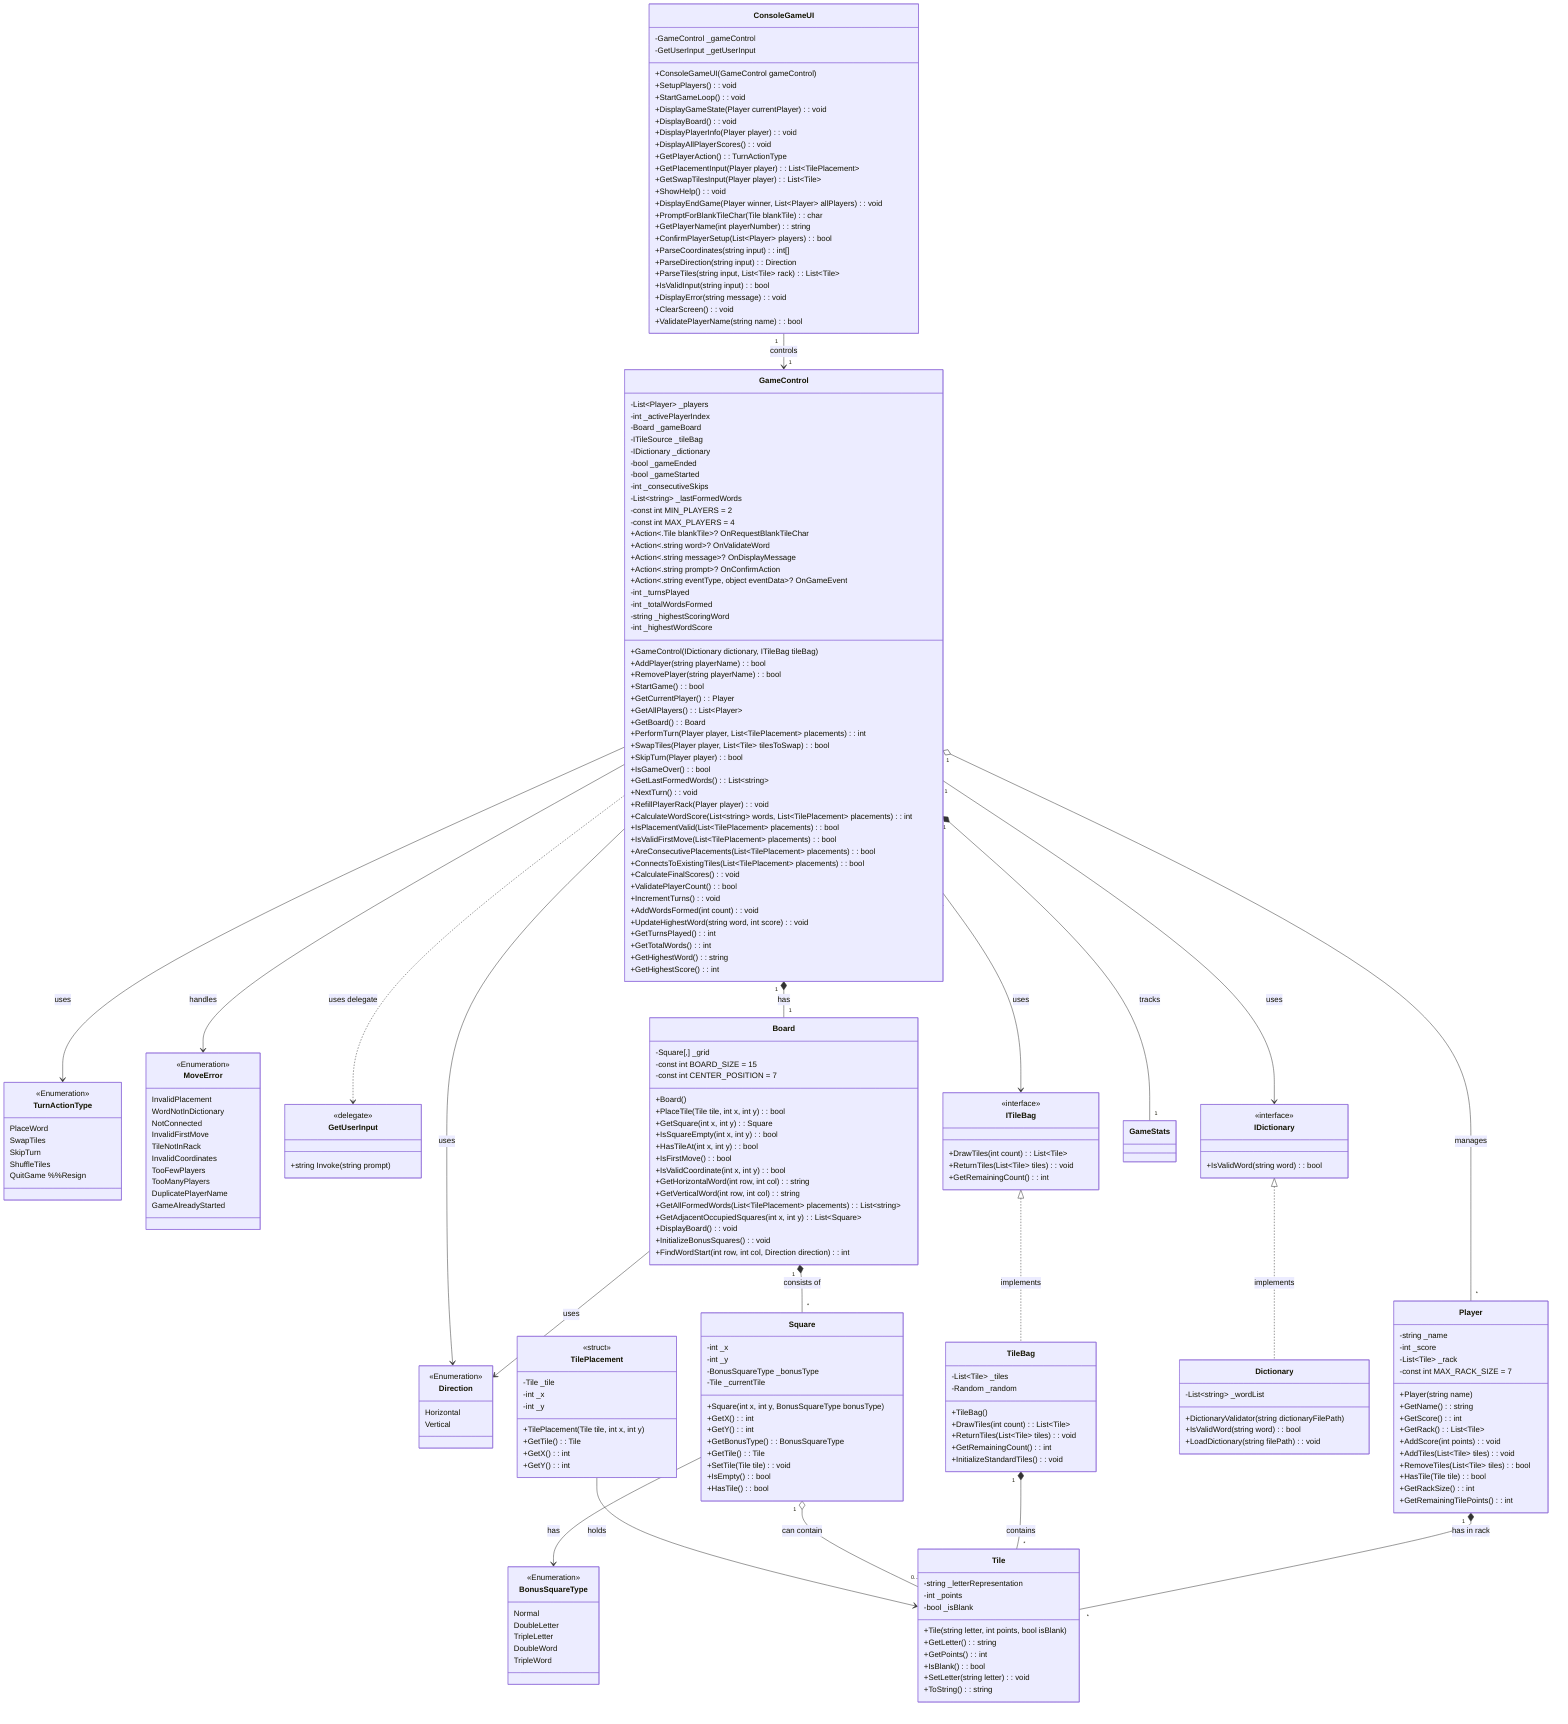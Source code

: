 classDiagram
    direction TB

    %% ENUMS
    class BonusSquareType {
        <<Enumeration>>
        Normal
        DoubleLetter
        TripleLetter
        DoubleWord
        TripleWord
    }

    class TurnActionType {
        <<Enumeration>>
        PlaceWord
        SwapTiles
        SkipTurn
        %% ShowHelp
        ShuffleTiles
        QuitGame %%Resign
    }

    class Direction {
        <<Enumeration>>
        Horizontal
        Vertical
    }

    class MoveError {
        <<Enumeration>>
        InvalidPlacement
        WordNotInDictionary
        NotConnected
        InvalidFirstMove
        TileNotInRack
        InvalidCoordinates
        TooFewPlayers
        TooManyPlayers
        DuplicatePlayerName
        GameAlreadyStarted
    }

    %% %% DELEGATES
    %% class RequestBlankTileChar {
    %%     <<delegate>>
    %%     +char Invoke(Tile blankTile)
    %% }
    
    %% class ValidateWord {
    %%     <<delegate>>
    %%     +bool Invoke(string word)
    %% }
    
    %% class DisplayMessage {
    %%     <<delegate>>
    %%     +void Invoke(string message)
    %% }
    
    %% class ConfirmAction {
    %%     <<delegate>>
    %%     +bool Invoke(string prompt)
    %% }
    
    %% class NotifyGameEvent {
    %%     <<delegate>>
    %%     +void Invoke(string eventType, object eventData)
    %% }
    
    class GetUserInput {
        <<delegate>>
        +string Invoke(string prompt)
    }

    %% INTERFACES
    class IDictionary {
        <<interface>>
        +IsValidWord(string word) : bool
    }

    class ITileBag {
        <<interface>>
        +DrawTiles(int count) : List~Tile~
        +ReturnTiles(List~Tile~ tiles) : void
        +GetRemainingCount() : int
    }

    %% CORE GAME CLASSES
    class GameControl {
        -List~Player~ _players
        -int _activePlayerIndex
        -Board _gameBoard
        -ITileSource _tileBag
        -IDictionary _dictionary
        -bool _gameEnded
        -bool _gameStarted
        %% -bool _isFirstMove
        -int _consecutiveSkips
        -List~string~ _lastFormedWords
        %% -Player _winner
        -const int MIN_PLAYERS = 2
        -const int MAX_PLAYERS = 4

        +Action<.Tile blankTile>? OnRequestBlankTileChar
        +Action<.string word>? OnValidateWord
        +Action<.string message>? OnDisplayMessage
        +Action<.string prompt>? OnConfirmAction
        +Action<.string eventType, object eventData>? OnGameEvent
        %% +RequestBlankTileChar OnRequestBlankTileChar
        %% +ValidateWord OnValidateWord
        %% +DisplayMessage OnDisplayMessage
        %% +ConfirmAction OnConfirmAction
        %% +NotifyGameEvent OnGameEvent

        +GameControl(IDictionary dictionary, ITileBag tileBag)
        +AddPlayer(string playerName) : bool
        +RemovePlayer(string playerName) : bool
        %% +GetPlayerCount() : int
        %% +CanStartGame() : bool
        +StartGame() : bool
        +GetCurrentPlayer() : Player
        +GetAllPlayers() : List~Player~
        +GetBoard() : Board
        +PerformTurn(Player player, List~TilePlacement~ placements) : int
        +SwapTiles(Player player, List~Tile~ tilesToSwap) : bool
        +SkipTurn(Player player) : bool
        +IsGameOver() : bool
        %% +GetWinner() : Player
        +GetLastFormedWords() : List~string~
        +NextTurn() : void
        +RefillPlayerRack(Player player) : void
        +CalculateWordScore(List~string~ words, List~TilePlacement~ placements) : int
        +IsPlacementValid(List~TilePlacement~ placements) : bool
        +IsValidFirstMove(List~TilePlacement~ placements) : bool
        +AreConsecutivePlacements(List~TilePlacement~ placements) : bool
        +ConnectsToExistingTiles(List~TilePlacement~ placements) : bool
        %% +CheckEndGameConditions() : void
        +CalculateFinalScores() : void
        +ValidatePlayerCount() : bool
        %% +IsPlayerNameUnique(string name) : bool
    }

    class Player {
        -string _name
        -int _score
        -List~Tile~ _rack
        -const int MAX_RACK_SIZE = 7

        +Player(string name)
        +GetName() : string
        +GetScore() : int
        +GetRack() : List~Tile~
        +AddScore(int points) : void
        +AddTiles(List~Tile~ tiles) : void
        +RemoveTiles(List~Tile~ tiles) : bool
        +HasTile(Tile tile) : bool
        +GetRackSize() : int
        +GetRemainingTilePoints() : int
    }

    class Tile {
        -string _letterRepresentation
        -int _points
        -bool _isBlank

        +Tile(string letter, int points, bool isBlank)
        +GetLetter() : string
        +GetPoints() : int
        +IsBlank() : bool
        +SetLetter(string letter) : void
        +ToString() : string
    }

    class TileBag {
        -List~Tile~ _tiles
        -Random _random

        +TileBag()
        +DrawTiles(int count) : List~Tile~
        +ReturnTiles(List~Tile~ tiles) : void
        +GetRemainingCount() : int
        +InitializeStandardTiles() : void
    }

    class Board {
        -Square[,] _grid
        -const int BOARD_SIZE = 15
        -const int CENTER_POSITION = 7

        +Board()
        +PlaceTile(Tile tile, int x, int y) : bool
        +GetSquare(int x, int y) : Square
        +IsSquareEmpty(int x, int y) : bool
        +HasTileAt(int x, int y) : bool
        +IsFirstMove() : bool
        +IsValidCoordinate(int x, int y) : bool
        +GetHorizontalWord(int row, int col) : string
        +GetVerticalWord(int row, int col) : string
        +GetAllFormedWords(List~TilePlacement~ placements) : List~string~
        +GetAdjacentOccupiedSquares(int x, int y) : List~Square~
        +DisplayBoard() : void
        +InitializeBonusSquares() : void
        +FindWordStart(int row, int col, Direction direction) : int
    }

    class Square {
        -int _x
        -int _y
        -BonusSquareType _bonusType
        -Tile _currentTile

        +Square(int x, int y, BonusSquareType bonusType)
        +GetX() : int
        +GetY() : int
        +GetBonusType() : BonusSquareType
        +GetTile() : Tile
        +SetTile(Tile tile) : void
        +IsEmpty() : bool
        +HasTile() : bool
    }

    class Dictionary {
        -List~string~ _wordList

        +DictionaryValidator(string dictionaryFilePath)
        +IsValidWord(string word) : bool
        +LoadDictionary(string filePath) : void
    }

    %% UI CLASS
    class ConsoleGameUI {
        -GameControl _gameControl
        -GetUserInput _getUserInput

        +ConsoleGameUI(GameControl gameControl)
        +SetupPlayers() : void
        +StartGameLoop() : void
        +DisplayGameState(Player currentPlayer) : void
        +DisplayBoard() : void
        +DisplayPlayerInfo(Player player) : void
        +DisplayAllPlayerScores() : void
        +GetPlayerAction() : TurnActionType
        +GetPlacementInput(Player player) : List~TilePlacement~
        +GetSwapTilesInput(Player player) : List~Tile~
        +ShowHelp() : void
        +DisplayEndGame(Player winner, List~Player~ allPlayers) : void
        +PromptForBlankTileChar(Tile blankTile) : char
        +GetPlayerName(int playerNumber) : string
        +ConfirmPlayerSetup(List~Player~ players) : bool
        +ParseCoordinates(string input) : int[]
        +ParseDirection(string input) : Direction
        +ParseTiles(string input, List~Tile~ rack) : List~Tile~
        +IsValidInput(string input) : bool
        +DisplayError(string message) : void
        +ClearScreen() : void
        +ValidatePlayerName(string name) : bool
    }

    %% HELPER CLASSES
    class TilePlacement {
        <<struct>>
        -Tile _tile
        -int _x
        -int _y

        +TilePlacement(Tile tile, int x, int y)
        +GetTile() : Tile
        +GetX() : int
        +GetY() : int
    }

    class GameControl {
        -int _turnsPlayed
        -int _totalWordsFormed
        -string _highestScoringWord
        -int _highestWordScore

        %% +GameStats()
        +IncrementTurns() : void
        +AddWordsFormed(int count) : void
        +UpdateHighestWord(string word, int score) : void
        +GetTurnsPlayed() : int
        +GetTotalWords() : int
        +GetHighestWord() : string
        +GetHighestScore() : int
    }

    %% RELATIONSHIPS
    
    %% GameControl Relationships
    GameControl "1" o-- "*" Player : manages
    GameControl "1" *-- "1" Board : has
    GameControl "1" *-- "1" GameStats : tracks
    GameControl "1" --> ITileBag : uses
    GameControl "1" --> IDictionary : uses
    %% GameControl ..> RequestBlankTileChar : uses delegate
    %% GameControl ..> ValidateWord : uses delegate
    %% GameControl ..> DisplayMessage : uses delegate
    %% GameControl ..> ConfirmAction : uses delegate
    %% GameControl ..> NotifyGameEvent : uses delegate

    %% Player Relationships
    Player "1" *-- "*" Tile : has in rack

    %% TileBag Relationships
    ITileBag <|.. TileBag : implements
    TileBag "1" *-- "*" Tile : contains

    %% Board Relationships
    Board "1" *-- "*" Square : consists of
    Board --> Direction : uses

    %% Square Relationships
    Square "1" o-- "0..1" Tile : can contain
    Square --> BonusSquareType : has

    %% DictionaryValidator Relationships
    IDictionary <|.. Dictionary : implements

    %% ConsoleGameUI Relationships
    ConsoleGameUI "1" --> "1" GameControl : controls
    GameControl --> TurnActionType : uses
    GameControl --> Direction : uses
    GameControl --> MoveError : handles
    %% ConsoleGameUI --> TurnActionType : uses
    %% ConsoleGameUI --> Direction : uses
    %% ConsoleGameUI --> MoveError : handles
    %% ConsoleGameUI ..> RequestBlankTileChar : implements handler
    %% ConsoleGameUI ..> ValidateWord : implements handler
    %% ConsoleGameUI ..> DisplayMessage : implements handler
    %% ConsoleGameUI ..> ConfirmAction : implements handler
    %% ConsoleGameUI ..> NotifyGameEvent : implements handler
    %% ConsoleGameUI ..> GetUserInput : uses delegate
    GameControl ..> GetUserInput : uses delegate

    %% TilePlacement Relationships
    TilePlacement --> Tile : holds